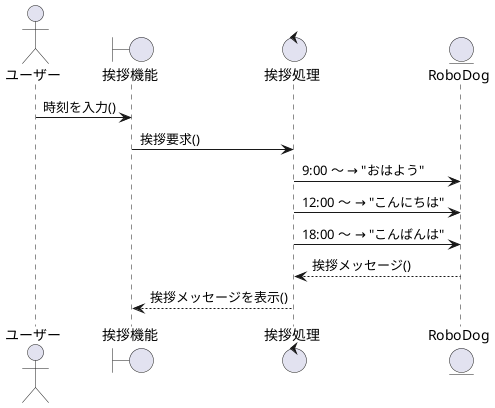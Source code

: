 @startuml

actor ユーザー as User
boundary 挨拶機能 as GreetingUI
control 挨拶処理 as GreetingCtrl
entity RoboDog as RoboDog

User -> GreetingUI : 時刻を入力()
GreetingUI -> GreetingCtrl : 挨拶要求()
GreetingCtrl -> RoboDog : 9:00 〜 → "おはよう"
GreetingCtrl -> RoboDog : 12:00 〜 → "こんにちは"
GreetingCtrl -> RoboDog : 18:00 〜 → "こんばんは"

' 表示画面を作るかは検討中
RoboDog --> GreetingCtrl : 挨拶メッセージ()
GreetingCtrl --> GreetingUI : 挨拶メッセージを表示()

@enduml